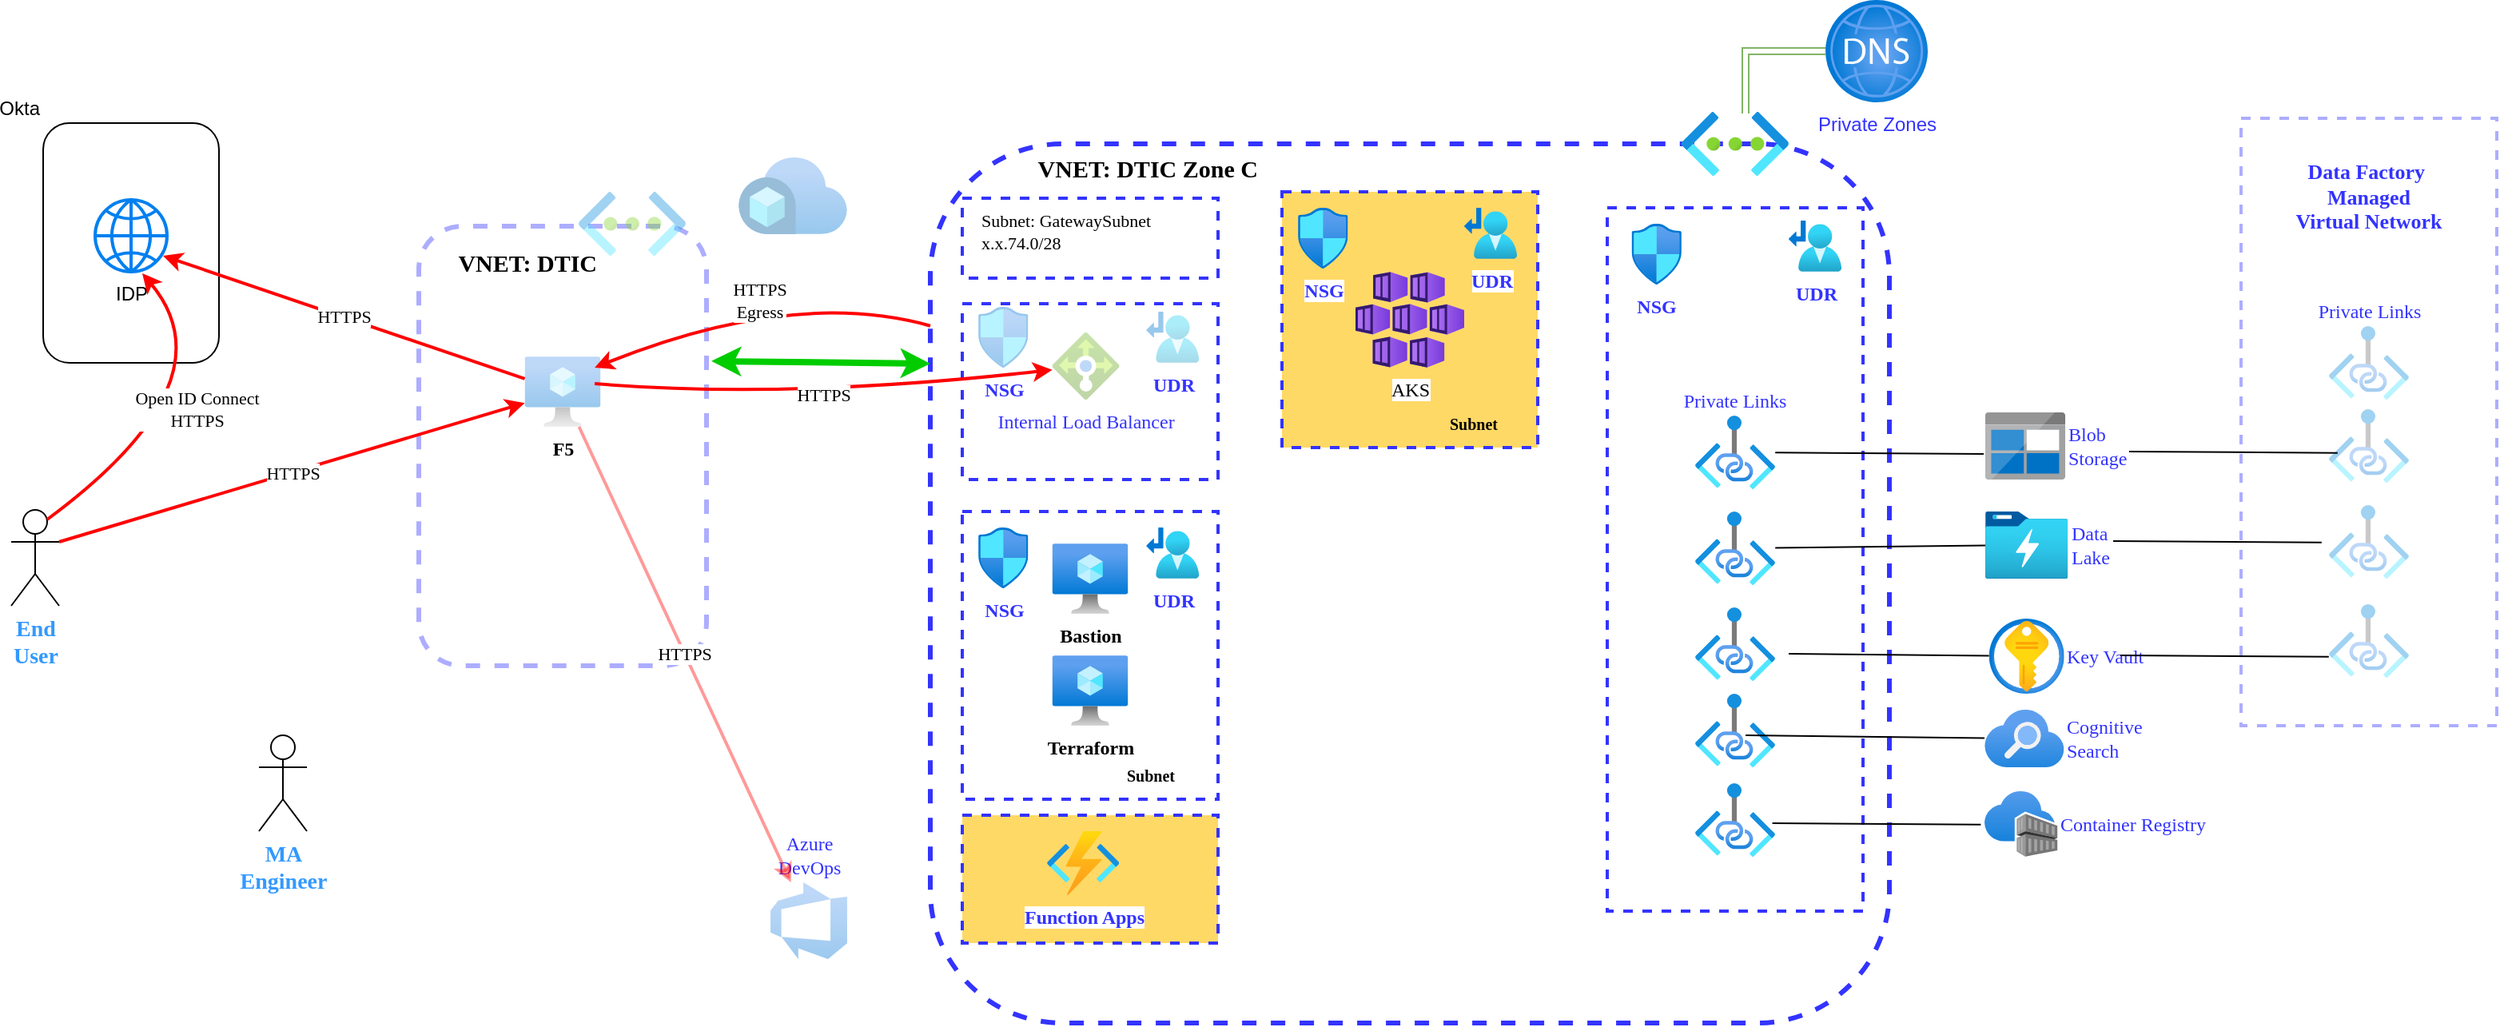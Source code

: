 <mxfile version="20.6.2" type="github">
  <diagram id="pkPBzq_F2FkeLmz5j-t2" name="Page-1">
    <mxGraphModel dx="2032" dy="1818" grid="1" gridSize="10" guides="1" tooltips="1" connect="1" arrows="1" fold="1" page="1" pageScale="1" pageWidth="850" pageHeight="1100" math="0" shadow="0">
      <root>
        <mxCell id="0" />
        <mxCell id="1" parent="0" />
        <mxCell id="_LxGCqmfsSir6SBeD6TM-1" value="" style="rounded=1;whiteSpace=wrap;html=1;direction=south;dashed=1;strokeColor=#3333FF;strokeWidth=3;fontStyle=1;fontFamily=Verdana;" parent="1" vertex="1">
          <mxGeometry x="130" y="20" width="600" height="550" as="geometry" />
        </mxCell>
        <mxCell id="_LxGCqmfsSir6SBeD6TM-2" value="" style="rounded=0;whiteSpace=wrap;html=1;dashed=1;strokeColor=#3333FF;strokeWidth=2;labelPosition=right;verticalLabelPosition=bottom;align=left;verticalAlign=top;fillColor=#FFFFFF;" parent="1" vertex="1">
          <mxGeometry x="150" y="250" width="160" height="180" as="geometry" />
        </mxCell>
        <mxCell id="_LxGCqmfsSir6SBeD6TM-3" value="Bastion" style="aspect=fixed;html=1;points=[];align=center;image;fontSize=12;image=img/lib/azure2/compute/Virtual_Machine.svg;dashed=1;strokeColor=#3333FF;strokeWidth=3;fontFamily=Verdana;fontStyle=1" parent="1" vertex="1">
          <mxGeometry x="206.28" y="270" width="47.44" height="44" as="geometry" />
        </mxCell>
        <mxCell id="_LxGCqmfsSir6SBeD6TM-4" value="Terraform" style="aspect=fixed;html=1;points=[];align=center;image;fontSize=12;image=img/lib/azure2/compute/Virtual_Machine.svg;dashed=1;strokeColor=#3333FF;strokeWidth=3;fontFamily=Verdana;fontStyle=1" parent="1" vertex="1">
          <mxGeometry x="206.28" y="340" width="47.44" height="44" as="geometry" />
        </mxCell>
        <mxCell id="_LxGCqmfsSir6SBeD6TM-5" value="" style="rounded=0;whiteSpace=wrap;html=1;dashed=1;strokeColor=#3333FF;strokeWidth=2;fillColor=#FFD966;" parent="1" vertex="1">
          <mxGeometry x="350" y="50" width="160" height="160" as="geometry" />
        </mxCell>
        <mxCell id="_LxGCqmfsSir6SBeD6TM-7" value="AKS" style="aspect=fixed;html=1;points=[];align=center;image;fontSize=12;image=img/lib/azure2/containers/Kubernetes_Services.svg;dashed=1;strokeColor=#3333FF;strokeWidth=2;fontFamily=Verdana;" parent="1" vertex="1">
          <mxGeometry x="396" y="100" width="68" height="60" as="geometry" />
        </mxCell>
        <mxCell id="_LxGCqmfsSir6SBeD6TM-8" value="" style="aspect=fixed;html=1;points=[];align=center;image;fontSize=12;image=img/lib/azure2/networking/Virtual_Networks.svg;dashed=1;strokeColor=#3333FF;strokeWidth=2;fontFamily=Verdana;" parent="1" vertex="1">
          <mxGeometry x="600" width="67" height="40" as="geometry" />
        </mxCell>
        <mxCell id="_LxGCqmfsSir6SBeD6TM-9" value="VNET: DTIC Zone C&amp;nbsp;" style="text;html=1;strokeColor=none;fillColor=none;align=center;verticalAlign=middle;whiteSpace=wrap;rounded=0;dashed=1;strokeWidth=2;fontFamily=Verdana;fontStyle=1;fontSize=15;" parent="1" vertex="1">
          <mxGeometry x="170" y="20" width="196.28" height="30" as="geometry" />
        </mxCell>
        <mxCell id="_LxGCqmfsSir6SBeD6TM-10" value="NSG" style="aspect=fixed;html=1;points=[];align=center;image;fontSize=12;image=img/lib/azure2/networking/Network_Security_Groups.svg;dashed=1;strokeColor=#3333FF;strokeWidth=2;fontFamily=Verdana;fontColor=#3333FF;fontStyle=1" parent="1" vertex="1">
          <mxGeometry x="160" y="260" width="31.29" height="38" as="geometry" />
        </mxCell>
        <mxCell id="_LxGCqmfsSir6SBeD6TM-11" value="Subnet" style="text;html=1;strokeColor=none;fillColor=none;align=center;verticalAlign=middle;whiteSpace=wrap;rounded=0;dashed=1;strokeWidth=2;fontFamily=Verdana;fontSize=10;fontColor=#000000;fontStyle=1" parent="1" vertex="1">
          <mxGeometry x="238.14" y="400" width="60" height="30" as="geometry" />
        </mxCell>
        <mxCell id="_LxGCqmfsSir6SBeD6TM-12" value="Subnet" style="text;html=1;strokeColor=none;fillColor=none;align=center;verticalAlign=middle;whiteSpace=wrap;rounded=0;dashed=1;strokeWidth=2;fontFamily=Verdana;fontSize=10;fontColor=#000000;fontStyle=1" parent="1" vertex="1">
          <mxGeometry x="440" y="180" width="60" height="30" as="geometry" />
        </mxCell>
        <mxCell id="_LxGCqmfsSir6SBeD6TM-13" value="NSG" style="aspect=fixed;html=1;points=[];align=center;image;fontSize=12;image=img/lib/azure2/networking/Network_Security_Groups.svg;dashed=1;strokeColor=#3333FF;strokeWidth=2;fontFamily=Verdana;fontColor=#3333FF;fontStyle=1" parent="1" vertex="1">
          <mxGeometry x="360" y="60" width="31.29" height="38" as="geometry" />
        </mxCell>
        <mxCell id="A7Y3zjwEidm9EwU9jEmX-1" value="&lt;font color=&quot;#3333ff&quot;&gt;Private Zones&lt;/font&gt;" style="aspect=fixed;html=1;points=[];align=center;image;fontSize=12;image=img/lib/azure2/networking/DNS_Zones.svg;" parent="1" vertex="1">
          <mxGeometry x="690" y="-70" width="64" height="64" as="geometry" />
        </mxCell>
        <mxCell id="A7Y3zjwEidm9EwU9jEmX-3" value="" style="shape=link;html=1;rounded=0;exitX=0.597;exitY=0.025;exitDx=0;exitDy=0;exitPerimeter=0;fillColor=#d5e8d4;strokeColor=#82b366;" parent="1" source="_LxGCqmfsSir6SBeD6TM-8" target="A7Y3zjwEidm9EwU9jEmX-1" edge="1">
          <mxGeometry width="100" relative="1" as="geometry">
            <mxPoint x="640" as="sourcePoint" />
            <mxPoint x="470" y="120" as="targetPoint" />
            <Array as="points">
              <mxPoint x="640" y="-38" />
            </Array>
          </mxGeometry>
        </mxCell>
        <mxCell id="A7Y3zjwEidm9EwU9jEmX-5" value="" style="rounded=0;whiteSpace=wrap;html=1;dashed=1;strokeColor=#3333FF;strokeWidth=2;" parent="1" vertex="1">
          <mxGeometry x="553.5" y="60" width="160" height="440" as="geometry" />
        </mxCell>
        <mxCell id="A7Y3zjwEidm9EwU9jEmX-6" value="NSG" style="aspect=fixed;html=1;points=[];align=center;image;fontSize=12;image=img/lib/azure2/networking/Network_Security_Groups.svg;dashed=1;strokeColor=#3333FF;strokeWidth=2;fontFamily=Verdana;fontColor=#3333FF;fontStyle=1" parent="1" vertex="1">
          <mxGeometry x="568.71" y="70" width="31.29" height="38" as="geometry" />
        </mxCell>
        <mxCell id="A7Y3zjwEidm9EwU9jEmX-7" value="UDR" style="aspect=fixed;html=1;points=[];align=center;image;fontSize=12;image=img/lib/azure2/networking/Route_Tables.svg;fontColor=#3333FF;fontStyle=1;fontFamily=Verdana;" parent="1" vertex="1">
          <mxGeometry x="464" y="60" width="33.03" height="32" as="geometry" />
        </mxCell>
        <mxCell id="A7Y3zjwEidm9EwU9jEmX-8" value="UDR" style="aspect=fixed;html=1;points=[];align=center;image;fontSize=12;image=img/lib/azure2/networking/Route_Tables.svg;fontColor=#3333FF;fontStyle=1;fontFamily=Verdana;" parent="1" vertex="1">
          <mxGeometry x="667" y="68" width="33.03" height="32" as="geometry" />
        </mxCell>
        <mxCell id="A7Y3zjwEidm9EwU9jEmX-9" value="UDR" style="aspect=fixed;html=1;points=[];align=center;image;fontSize=12;image=img/lib/azure2/networking/Route_Tables.svg;fontColor=#3333FF;fontStyle=1;fontFamily=Verdana;" parent="1" vertex="1">
          <mxGeometry x="265.11" y="260" width="33.03" height="32" as="geometry" />
        </mxCell>
        <mxCell id="A7Y3zjwEidm9EwU9jEmX-10" value="Private Links" style="aspect=fixed;html=1;points=[];align=center;image;fontSize=12;image=img/lib/azure2/networking/Private_Link.svg;fontFamily=Verdana;fontColor=#3333FF;labelPosition=center;verticalLabelPosition=top;verticalAlign=bottom;" parent="1" vertex="1">
          <mxGeometry x="608.41" y="190" width="50.18" height="46" as="geometry" />
        </mxCell>
        <mxCell id="A7Y3zjwEidm9EwU9jEmX-11" value="" style="aspect=fixed;html=1;points=[];align=center;image;fontSize=12;image=img/lib/azure2/networking/Private_Link.svg;fontFamily=Verdana;fontColor=#3333FF;" parent="1" vertex="1">
          <mxGeometry x="608.41" y="250" width="50.18" height="46" as="geometry" />
        </mxCell>
        <mxCell id="A7Y3zjwEidm9EwU9jEmX-12" value="" style="aspect=fixed;html=1;points=[];align=center;image;fontSize=12;image=img/lib/azure2/networking/Private_Link.svg;fontFamily=Verdana;fontColor=#3333FF;" parent="1" vertex="1">
          <mxGeometry x="608.41" y="310" width="50.18" height="46" as="geometry" />
        </mxCell>
        <mxCell id="A7Y3zjwEidm9EwU9jEmX-13" value="" style="aspect=fixed;html=1;points=[];align=center;image;fontSize=12;image=img/lib/azure2/networking/Private_Link.svg;fontFamily=Verdana;fontColor=#3333FF;" parent="1" vertex="1">
          <mxGeometry x="608.41" y="364" width="50.18" height="46" as="geometry" />
        </mxCell>
        <mxCell id="A7Y3zjwEidm9EwU9jEmX-14" value="" style="aspect=fixed;html=1;points=[];align=center;image;fontSize=12;image=img/lib/azure2/networking/Private_Link.svg;fontFamily=Verdana;fontColor=#3333FF;" parent="1" vertex="1">
          <mxGeometry x="608.41" y="420" width="50.18" height="46" as="geometry" />
        </mxCell>
        <mxCell id="A7Y3zjwEidm9EwU9jEmX-15" value="" style="rounded=0;whiteSpace=wrap;html=1;dashed=1;strokeColor=#3333FF;strokeWidth=2;labelPosition=right;verticalLabelPosition=bottom;align=left;verticalAlign=top;" parent="1" vertex="1">
          <mxGeometry x="150" y="120" width="160" height="110" as="geometry" />
        </mxCell>
        <mxCell id="A7Y3zjwEidm9EwU9jEmX-16" value="NSG" style="aspect=fixed;html=1;points=[];align=center;image;fontSize=12;image=img/lib/azure2/networking/Network_Security_Groups.svg;dashed=1;strokeColor=#3333FF;strokeWidth=2;fontFamily=Verdana;fontColor=#3333FF;fontStyle=1;opacity=40;" parent="1" vertex="1">
          <mxGeometry x="160" y="122" width="31.29" height="38" as="geometry" />
        </mxCell>
        <mxCell id="A7Y3zjwEidm9EwU9jEmX-17" value="UDR" style="aspect=fixed;html=1;points=[];align=center;image;fontSize=12;image=img/lib/azure2/networking/Route_Tables.svg;fontColor=#3333FF;fontStyle=1;fontFamily=Verdana;opacity=40;" parent="1" vertex="1">
          <mxGeometry x="265.11" y="125" width="33.03" height="32" as="geometry" />
        </mxCell>
        <mxCell id="A7Y3zjwEidm9EwU9jEmX-18" value="Internal Load Balancer" style="aspect=fixed;html=1;points=[];align=center;image;fontSize=12;image=img/lib/azure2/networking/Load_Balancers.svg;fontFamily=Verdana;fontColor=#3333FF;imageBackground=none;opacity=40;" parent="1" vertex="1">
          <mxGeometry x="206.28" y="138" width="42" height="42" as="geometry" />
        </mxCell>
        <mxCell id="A7Y3zjwEidm9EwU9jEmX-19" value="" style="rounded=0;whiteSpace=wrap;html=1;dashed=1;strokeColor=#3333FF;strokeWidth=2;labelPosition=right;verticalLabelPosition=bottom;align=left;verticalAlign=top;" parent="1" vertex="1">
          <mxGeometry x="150" y="54" width="160" height="50" as="geometry" />
        </mxCell>
        <mxCell id="A7Y3zjwEidm9EwU9jEmX-20" value="" style="rounded=0;whiteSpace=wrap;html=1;dashed=1;strokeColor=#3333FF;strokeWidth=2;labelPosition=right;verticalLabelPosition=bottom;align=left;verticalAlign=top;fillColor=#FFD966;" parent="1" vertex="1">
          <mxGeometry x="150" y="440" width="160" height="80" as="geometry" />
        </mxCell>
        <mxCell id="A7Y3zjwEidm9EwU9jEmX-21" value="Function Apps" style="aspect=fixed;html=1;points=[];align=center;image;fontSize=12;image=img/lib/azure2/compute/Function_Apps.svg;fontFamily=Verdana;fontColor=#3333FF;fontStyle=1" parent="1" vertex="1">
          <mxGeometry x="202.95" y="450" width="45.33" height="40" as="geometry" />
        </mxCell>
        <mxCell id="A7Y3zjwEidm9EwU9jEmX-24" value="Blob&lt;br&gt;Storage" style="sketch=0;aspect=fixed;html=1;points=[];align=left;image;fontSize=12;image=img/lib/mscae/BlobBlock.svg;fontFamily=Verdana;fontColor=#3333FF;labelPosition=right;verticalLabelPosition=middle;verticalAlign=middle;" parent="1" vertex="1">
          <mxGeometry x="790" y="188" width="50" height="42" as="geometry" />
        </mxCell>
        <mxCell id="A7Y3zjwEidm9EwU9jEmX-25" value="" style="endArrow=none;html=1;rounded=0;strokeColor=default;fontFamily=Verdana;fontSize=13;fontColor=#3333FF;entryX=-0.02;entryY=0.619;entryDx=0;entryDy=0;entryPerimeter=0;" parent="1" source="A7Y3zjwEidm9EwU9jEmX-10" target="A7Y3zjwEidm9EwU9jEmX-24" edge="1">
          <mxGeometry width="50" height="50" relative="1" as="geometry">
            <mxPoint x="720" y="250" as="sourcePoint" />
            <mxPoint x="770" y="200" as="targetPoint" />
          </mxGeometry>
        </mxCell>
        <mxCell id="A7Y3zjwEidm9EwU9jEmX-26" value="Data&lt;br&gt;Lake" style="aspect=fixed;html=1;points=[];align=left;image;fontSize=12;image=img/lib/azure2/analytics/Data_Lake_Store_Gen1.svg;fontFamily=Verdana;fontColor=#3333FF;labelPosition=right;verticalLabelPosition=middle;verticalAlign=middle;" parent="1" vertex="1">
          <mxGeometry x="790" y="250" width="51.69" height="42" as="geometry" />
        </mxCell>
        <mxCell id="A7Y3zjwEidm9EwU9jEmX-27" value="" style="endArrow=none;html=1;rounded=0;strokeColor=default;fontFamily=Verdana;fontSize=13;fontColor=#3399FF;" parent="1" source="A7Y3zjwEidm9EwU9jEmX-11" target="A7Y3zjwEidm9EwU9jEmX-26" edge="1">
          <mxGeometry width="50" height="50" relative="1" as="geometry">
            <mxPoint x="667.0" y="279.501" as="sourcePoint" />
            <mxPoint x="797.41" y="280.338" as="targetPoint" />
          </mxGeometry>
        </mxCell>
        <mxCell id="A7Y3zjwEidm9EwU9jEmX-29" value="&lt;font color=&quot;#3333ff&quot;&gt;Key Vault&lt;/font&gt;" style="aspect=fixed;html=1;points=[];align=left;image;fontSize=12;image=img/lib/azure2/security/Key_Vaults.svg;fontFamily=Verdana;fontColor=#3399FF;labelPosition=right;verticalLabelPosition=middle;verticalAlign=middle;" parent="1" vertex="1">
          <mxGeometry x="792.35" y="317" width="47" height="47" as="geometry" />
        </mxCell>
        <mxCell id="A7Y3zjwEidm9EwU9jEmX-30" value="" style="endArrow=none;html=1;rounded=0;strokeColor=default;fontFamily=Verdana;fontSize=13;fontColor=#3333FF;" parent="1" target="A7Y3zjwEidm9EwU9jEmX-29" edge="1">
          <mxGeometry width="50" height="50" relative="1" as="geometry">
            <mxPoint x="667.0" y="339.001" as="sourcePoint" />
            <mxPoint x="780" y="340" as="targetPoint" />
          </mxGeometry>
        </mxCell>
        <mxCell id="A7Y3zjwEidm9EwU9jEmX-31" value="Cognitive&lt;br&gt;Search" style="aspect=fixed;html=1;points=[];align=left;image;fontSize=12;image=img/lib/azure2/app_services/Search_Services.svg;fontFamily=Verdana;fontColor=#3333FF;labelPosition=right;verticalLabelPosition=middle;verticalAlign=middle;" parent="1" vertex="1">
          <mxGeometry x="789.51" y="374" width="49.84" height="36" as="geometry" />
        </mxCell>
        <mxCell id="A7Y3zjwEidm9EwU9jEmX-32" value="" style="endArrow=none;html=1;rounded=0;strokeColor=default;fontFamily=Verdana;fontSize=13;fontColor=#3333FF;exitX=0.63;exitY=0.565;exitDx=0;exitDy=0;exitPerimeter=0;" parent="1" source="A7Y3zjwEidm9EwU9jEmX-13" target="A7Y3zjwEidm9EwU9jEmX-31" edge="1">
          <mxGeometry width="50" height="50" relative="1" as="geometry">
            <mxPoint x="656.79" y="400.001" as="sourcePoint" />
            <mxPoint x="787.2" y="400.838" as="targetPoint" />
          </mxGeometry>
        </mxCell>
        <mxCell id="A7Y3zjwEidm9EwU9jEmX-33" value="&lt;font color=&quot;#3333ff&quot;&gt;Container Registry&lt;/font&gt;" style="aspect=fixed;html=1;points=[];align=left;image;fontSize=12;image=img/lib/azure2/containers/Container_Registries.svg;fontFamily=Verdana;fontColor=#3399FF;labelPosition=right;verticalLabelPosition=middle;verticalAlign=middle;" parent="1" vertex="1">
          <mxGeometry x="789.51" y="425" width="45.7" height="41" as="geometry" />
        </mxCell>
        <mxCell id="A7Y3zjwEidm9EwU9jEmX-34" value="" style="endArrow=none;html=1;rounded=0;strokeColor=default;fontFamily=Verdana;fontSize=13;fontColor=#3333FF;entryX=-0.02;entryY=0.619;entryDx=0;entryDy=0;entryPerimeter=0;" parent="1" edge="1">
          <mxGeometry width="50" height="50" relative="1" as="geometry">
            <mxPoint x="656.79" y="445.001" as="sourcePoint" />
            <mxPoint x="787.2" y="445.838" as="targetPoint" />
          </mxGeometry>
        </mxCell>
        <mxCell id="A7Y3zjwEidm9EwU9jEmX-35" value="" style="rounded=0;whiteSpace=wrap;html=1;dashed=1;strokeColor=#3333FF;strokeWidth=2;opacity=40;" parent="1" vertex="1">
          <mxGeometry x="950" y="4" width="160" height="380" as="geometry" />
        </mxCell>
        <mxCell id="A7Y3zjwEidm9EwU9jEmX-38" value="Private Links" style="aspect=fixed;html=1;points=[];align=center;image;fontSize=12;image=img/lib/azure2/networking/Private_Link.svg;fontFamily=Verdana;fontColor=#3333FF;labelPosition=center;verticalLabelPosition=top;verticalAlign=bottom;opacity=40;" parent="1" vertex="1">
          <mxGeometry x="1004.91" y="134" width="50.18" height="46" as="geometry" />
        </mxCell>
        <mxCell id="A7Y3zjwEidm9EwU9jEmX-39" value="" style="aspect=fixed;html=1;points=[];align=center;image;fontSize=12;image=img/lib/azure2/networking/Private_Link.svg;fontFamily=Verdana;fontColor=#3333FF;opacity=40;" parent="1" vertex="1">
          <mxGeometry x="1004.91" y="186" width="50.18" height="46" as="geometry" />
        </mxCell>
        <mxCell id="A7Y3zjwEidm9EwU9jEmX-40" value="" style="aspect=fixed;html=1;points=[];align=center;image;fontSize=12;image=img/lib/azure2/networking/Private_Link.svg;fontFamily=Verdana;fontColor=#3333FF;opacity=40;" parent="1" vertex="1">
          <mxGeometry x="1004.91" y="246" width="50.18" height="46" as="geometry" />
        </mxCell>
        <mxCell id="A7Y3zjwEidm9EwU9jEmX-41" value="" style="aspect=fixed;html=1;points=[];align=center;image;fontSize=12;image=img/lib/azure2/networking/Private_Link.svg;fontFamily=Verdana;fontColor=#3333FF;opacity=40;" parent="1" vertex="1">
          <mxGeometry x="1004.91" y="308" width="50.18" height="46" as="geometry" />
        </mxCell>
        <mxCell id="A7Y3zjwEidm9EwU9jEmX-55" value="" style="endArrow=none;html=1;rounded=0;strokeColor=default;fontFamily=Verdana;fontSize=13;fontColor=#3333FF;entryX=-0.02;entryY=0.619;entryDx=0;entryDy=0;entryPerimeter=0;" parent="1" edge="1">
          <mxGeometry width="50" height="50" relative="1" as="geometry">
            <mxPoint x="880.0" y="212.501" as="sourcePoint" />
            <mxPoint x="1010.41" y="213.338" as="targetPoint" />
          </mxGeometry>
        </mxCell>
        <mxCell id="A7Y3zjwEidm9EwU9jEmX-57" value="" style="endArrow=none;html=1;rounded=0;strokeColor=default;fontFamily=Verdana;fontSize=13;fontColor=#3333FF;entryX=-0.02;entryY=0.619;entryDx=0;entryDy=0;entryPerimeter=0;" parent="1" edge="1">
          <mxGeometry width="50" height="50" relative="1" as="geometry">
            <mxPoint x="870.0" y="268.501" as="sourcePoint" />
            <mxPoint x="1000.41" y="269.338" as="targetPoint" />
          </mxGeometry>
        </mxCell>
        <mxCell id="A7Y3zjwEidm9EwU9jEmX-58" value="" style="endArrow=none;html=1;rounded=0;strokeColor=default;fontFamily=Verdana;fontSize=13;fontColor=#3333FF;entryX=-0.02;entryY=0.619;entryDx=0;entryDy=0;entryPerimeter=0;" parent="1" edge="1">
          <mxGeometry width="50" height="50" relative="1" as="geometry">
            <mxPoint x="874.5" y="340.001" as="sourcePoint" />
            <mxPoint x="1004.91" y="340.838" as="targetPoint" />
          </mxGeometry>
        </mxCell>
        <mxCell id="A7Y3zjwEidm9EwU9jEmX-60" value="&lt;b&gt;Data Factory&amp;nbsp;&lt;br&gt;Managed&lt;br&gt;Virtual Network&lt;/b&gt;" style="text;html=1;strokeColor=none;fillColor=none;align=center;verticalAlign=middle;whiteSpace=wrap;rounded=0;fontFamily=Verdana;fontSize=13;fontColor=#3333FF;opacity=40;" parent="1" vertex="1">
          <mxGeometry x="960" y="13" width="140" height="79" as="geometry" />
        </mxCell>
        <mxCell id="r7Z5neGbWyE1JMXpOCnD-1" value="" style="rounded=1;whiteSpace=wrap;html=1;direction=south;dashed=1;strokeColor=#3333FF;strokeWidth=3;fontStyle=1;fontFamily=Verdana;opacity=40;" parent="1" vertex="1">
          <mxGeometry x="-190" y="71.5" width="180" height="275" as="geometry" />
        </mxCell>
        <mxCell id="r7Z5neGbWyE1JMXpOCnD-2" value="VNET: DTIC&amp;nbsp;" style="text;html=1;strokeColor=none;fillColor=none;align=center;verticalAlign=middle;whiteSpace=wrap;rounded=0;dashed=1;strokeWidth=2;fontFamily=Verdana;fontStyle=1;fontSize=15;opacity=40;" parent="1" vertex="1">
          <mxGeometry x="-180" y="80" width="120" height="28" as="geometry" />
        </mxCell>
        <mxCell id="r7Z5neGbWyE1JMXpOCnD-3" value="" style="aspect=fixed;html=1;points=[];align=center;image;fontSize=12;image=img/lib/azure2/networking/Virtual_Networks.svg;dashed=1;strokeColor=#3333FF;strokeWidth=2;fontFamily=Verdana;opacity=40;" parent="1" vertex="1">
          <mxGeometry x="-90" y="50" width="67" height="40" as="geometry" />
        </mxCell>
        <mxCell id="r7Z5neGbWyE1JMXpOCnD-4" value="F5" style="aspect=fixed;html=1;points=[];align=center;image;fontSize=12;image=img/lib/azure2/compute/Virtual_Machine.svg;dashed=1;strokeColor=#3333FF;strokeWidth=3;fontFamily=Verdana;fontStyle=1;opacity=40;" parent="1" vertex="1">
          <mxGeometry x="-123.72" y="153" width="47.44" height="44" as="geometry" />
        </mxCell>
        <mxCell id="r7Z5neGbWyE1JMXpOCnD-5" value="" style="aspect=fixed;html=1;points=[];align=center;image;fontSize=12;image=img/lib/azure2/azure_ecosystem/Azure_Hybrid_Center.svg;opacity=40;" parent="1" vertex="1">
          <mxGeometry x="10" y="28.5" width="68" height="48" as="geometry" />
        </mxCell>
        <mxCell id="r7Z5neGbWyE1JMXpOCnD-6" value="" style="endArrow=classic;startArrow=classic;html=1;rounded=0;entryX=0.25;entryY=1;entryDx=0;entryDy=0;exitX=0.307;exitY=-0.017;exitDx=0;exitDy=0;exitPerimeter=0;strokeColor=#00CC00;strokeWidth=4;" parent="1" source="r7Z5neGbWyE1JMXpOCnD-1" target="_LxGCqmfsSir6SBeD6TM-1" edge="1">
          <mxGeometry width="50" height="50" relative="1" as="geometry">
            <mxPoint y="157" as="sourcePoint" />
            <mxPoint x="50" y="107" as="targetPoint" />
          </mxGeometry>
        </mxCell>
        <mxCell id="r7Z5neGbWyE1JMXpOCnD-8" value="Okta" style="rounded=1;whiteSpace=wrap;html=1;labelPosition=left;verticalLabelPosition=top;align=right;verticalAlign=bottom;" parent="1" vertex="1">
          <mxGeometry x="-425" y="7" width="110" height="150" as="geometry" />
        </mxCell>
        <mxCell id="r7Z5neGbWyE1JMXpOCnD-9" value="IDP" style="html=1;verticalLabelPosition=bottom;align=center;labelBackgroundColor=#ffffff;verticalAlign=top;strokeWidth=2;strokeColor=#0080F0;shadow=0;dashed=0;shape=mxgraph.ios7.icons.globe;" parent="1" vertex="1">
          <mxGeometry x="-392.5" y="55" width="45" height="45" as="geometry" />
        </mxCell>
        <mxCell id="r7Z5neGbWyE1JMXpOCnD-10" value="MA&lt;br&gt;Engineer" style="shape=umlActor;verticalLabelPosition=bottom;verticalAlign=top;html=1;outlineConnect=0;fontColor=#3399FF;fontStyle=1;fontFamily=Verdana;fontSize=14;" parent="1" vertex="1">
          <mxGeometry x="-290" y="390" width="30" height="60" as="geometry" />
        </mxCell>
        <mxCell id="r7Z5neGbWyE1JMXpOCnD-11" value="End&lt;br&gt;User" style="shape=umlActor;verticalLabelPosition=bottom;verticalAlign=top;html=1;outlineConnect=0;fontColor=#3399FF;fontStyle=1;fontFamily=Verdana;fontSize=14;" parent="1" vertex="1">
          <mxGeometry x="-445" y="249" width="30" height="60" as="geometry" />
        </mxCell>
        <mxCell id="r7Z5neGbWyE1JMXpOCnD-12" value="Subnet: GatewaySubnet&lt;br&gt;x.x.74.0/28" style="text;html=1;strokeColor=none;fillColor=none;align=left;verticalAlign=middle;whiteSpace=wrap;rounded=0;fontFamily=Verdana;fontSize=11;fontColor=#000000;" parent="1" vertex="1">
          <mxGeometry x="160" y="60" width="140" height="30" as="geometry" />
        </mxCell>
        <mxCell id="r7Z5neGbWyE1JMXpOCnD-13" value="HTTPS" style="endArrow=classic;html=1;rounded=0;strokeColor=#FF0000;strokeWidth=2;fontFamily=Verdana;fontSize=11;fontColor=#000000;entryX=0.944;entryY=0.778;entryDx=0;entryDy=0;entryPerimeter=0;" parent="1" source="r7Z5neGbWyE1JMXpOCnD-4" target="r7Z5neGbWyE1JMXpOCnD-9" edge="1">
          <mxGeometry width="50" height="50" relative="1" as="geometry">
            <mxPoint x="-290" y="166" as="sourcePoint" />
            <mxPoint x="-240" y="116" as="targetPoint" />
          </mxGeometry>
        </mxCell>
        <mxCell id="r7Z5neGbWyE1JMXpOCnD-14" value="HTTPS" style="endArrow=classic;html=1;rounded=0;strokeColor=#FF0000;strokeWidth=2;fontFamily=Verdana;fontSize=11;fontColor=#000000;exitX=1;exitY=0.333;exitDx=0;exitDy=0;exitPerimeter=0;" parent="1" source="r7Z5neGbWyE1JMXpOCnD-11" target="r7Z5neGbWyE1JMXpOCnD-4" edge="1">
          <mxGeometry width="50" height="50" relative="1" as="geometry">
            <mxPoint x="-180.0" y="306.927" as="sourcePoint" />
            <mxPoint x="-406.3" y="230" as="targetPoint" />
          </mxGeometry>
        </mxCell>
        <mxCell id="r7Z5neGbWyE1JMXpOCnD-15" value="Azure&lt;br&gt;DevOps" style="aspect=fixed;html=1;points=[];align=center;image;fontSize=12;image=img/lib/azure2/devops/Azure_DevOps.svg;fontFamily=Verdana;fontColor=#3333FF;labelPosition=center;verticalLabelPosition=top;verticalAlign=bottom;opacity=40;" parent="1" vertex="1">
          <mxGeometry x="30" y="482" width="48" height="48" as="geometry" />
        </mxCell>
        <mxCell id="r7Z5neGbWyE1JMXpOCnD-16" value="HTTPS" style="endArrow=classic;html=1;rounded=0;strokeColor=#FF0000;strokeWidth=2;fontFamily=Verdana;fontSize=11;fontColor=#000000;opacity=40;" parent="1" source="r7Z5neGbWyE1JMXpOCnD-4" target="r7Z5neGbWyE1JMXpOCnD-15" edge="1">
          <mxGeometry width="50" height="50" relative="1" as="geometry">
            <mxPoint x="30.0" y="476.927" as="sourcePoint" />
            <mxPoint x="-196.3" y="400" as="targetPoint" />
          </mxGeometry>
        </mxCell>
        <mxCell id="r7Z5neGbWyE1JMXpOCnD-17" value="HTTPS" style="endArrow=classic;html=1;strokeColor=#FF0000;strokeWidth=2;fontFamily=Verdana;fontSize=11;fontColor=#000000;exitX=0.922;exitY=0.386;exitDx=0;exitDy=0;exitPerimeter=0;curved=1;" parent="1" source="r7Z5neGbWyE1JMXpOCnD-4" target="A7Y3zjwEidm9EwU9jEmX-18" edge="1">
          <mxGeometry width="50" height="50" relative="1" as="geometry">
            <mxPoint x="-110" y="256.46" as="sourcePoint" />
            <mxPoint x="181.28" y="169.538" as="targetPoint" />
            <Array as="points">
              <mxPoint x="40" y="180" />
            </Array>
          </mxGeometry>
        </mxCell>
        <mxCell id="r7Z5neGbWyE1JMXpOCnD-18" value="HTTPS&lt;br&gt;Egress" style="endArrow=classic;html=1;strokeColor=#FF0000;strokeWidth=2;fontFamily=Verdana;fontSize=11;fontColor=#000000;exitX=0.207;exitY=1;exitDx=0;exitDy=0;exitPerimeter=0;curved=1;entryX=0.922;entryY=0.159;entryDx=0;entryDy=0;entryPerimeter=0;" parent="1" source="_LxGCqmfsSir6SBeD6TM-1" target="r7Z5neGbWyE1JMXpOCnD-4" edge="1">
          <mxGeometry width="50" height="50" relative="1" as="geometry">
            <mxPoint x="-76.28" y="123.984" as="sourcePoint" />
            <mxPoint x="209.98" y="115.355" as="targetPoint" />
            <Array as="points">
              <mxPoint x="44" y="110" />
            </Array>
          </mxGeometry>
        </mxCell>
        <mxCell id="r7Z5neGbWyE1JMXpOCnD-19" value="Open ID Connect&lt;br&gt;HTTPS" style="endArrow=classic;html=1;strokeColor=#FF0000;strokeWidth=2;fontFamily=Verdana;fontSize=11;fontColor=#000000;exitX=0.75;exitY=0.1;exitDx=0;exitDy=0;exitPerimeter=0;curved=1;entryX=0.656;entryY=1.022;entryDx=0;entryDy=0;entryPerimeter=0;" parent="1" source="r7Z5neGbWyE1JMXpOCnD-11" target="r7Z5neGbWyE1JMXpOCnD-9" edge="1">
          <mxGeometry width="50" height="50" relative="1" as="geometry">
            <mxPoint x="-220.02" y="192.85" as="sourcePoint" />
            <mxPoint x="-430.0" y="218.996" as="targetPoint" />
            <Array as="points">
              <mxPoint x="-306.02" y="169" />
            </Array>
          </mxGeometry>
        </mxCell>
      </root>
    </mxGraphModel>
  </diagram>
</mxfile>
